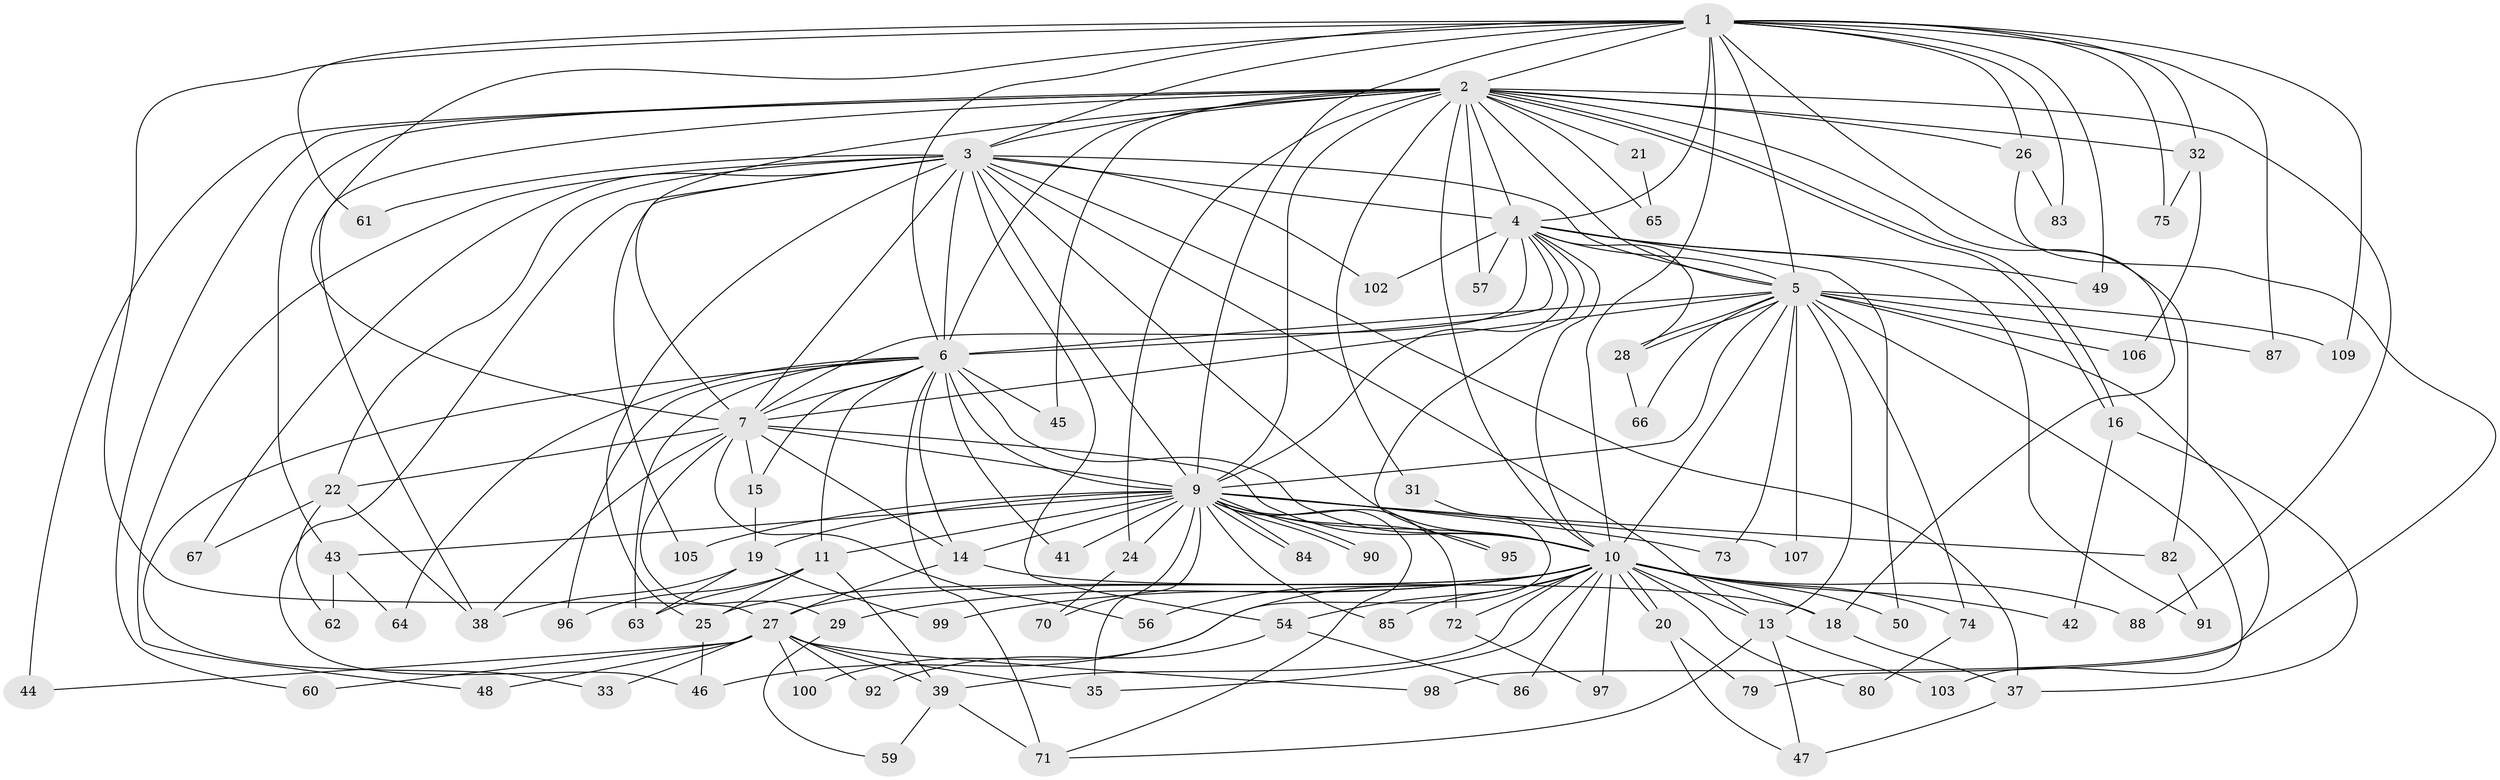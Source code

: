// Generated by graph-tools (version 1.1) at 2025/51/02/27/25 19:51:44]
// undirected, 84 vertices, 200 edges
graph export_dot {
graph [start="1"]
  node [color=gray90,style=filled];
  1 [super="+93"];
  2 [super="+8"];
  3 [super="+89"];
  4 [super="+52"];
  5 [super="+68"];
  6 [super="+23"];
  7 [super="+110"];
  9 [super="+17"];
  10 [super="+12"];
  11;
  13 [super="+78"];
  14 [super="+55"];
  15;
  16;
  18 [super="+108"];
  19 [super="+77"];
  20;
  21 [super="+81"];
  22 [super="+58"];
  24;
  25 [super="+51"];
  26;
  27 [super="+30"];
  28 [super="+36"];
  29;
  31;
  32 [super="+34"];
  33;
  35 [super="+94"];
  37 [super="+40"];
  38;
  39 [super="+53"];
  41;
  42;
  43;
  44;
  45;
  46;
  47 [super="+69"];
  48;
  49;
  50;
  54;
  56;
  57;
  59;
  60;
  61;
  62;
  63 [super="+104"];
  64;
  65;
  66;
  67;
  70;
  71 [super="+76"];
  72 [super="+101"];
  73;
  74;
  75;
  79;
  80;
  82;
  83;
  84;
  85;
  86;
  87;
  88;
  90;
  91;
  92;
  95;
  96;
  97;
  98;
  99;
  100;
  102;
  103;
  105;
  106;
  107;
  109;
  1 -- 2 [weight=3];
  1 -- 3;
  1 -- 4;
  1 -- 5;
  1 -- 6;
  1 -- 7;
  1 -- 9;
  1 -- 10;
  1 -- 18;
  1 -- 26;
  1 -- 32;
  1 -- 49;
  1 -- 61;
  1 -- 75;
  1 -- 83;
  1 -- 87;
  1 -- 109;
  1 -- 27;
  2 -- 3 [weight=2];
  2 -- 4 [weight=3];
  2 -- 5 [weight=2];
  2 -- 6 [weight=2];
  2 -- 7 [weight=2];
  2 -- 9 [weight=3];
  2 -- 10 [weight=2];
  2 -- 16;
  2 -- 16;
  2 -- 21 [weight=2];
  2 -- 32 [weight=2];
  2 -- 44;
  2 -- 45;
  2 -- 57;
  2 -- 82;
  2 -- 88;
  2 -- 65;
  2 -- 24;
  2 -- 26;
  2 -- 31;
  2 -- 38;
  2 -- 43;
  2 -- 60;
  3 -- 4;
  3 -- 5;
  3 -- 6;
  3 -- 7;
  3 -- 9;
  3 -- 10;
  3 -- 13;
  3 -- 22 [weight=2];
  3 -- 25;
  3 -- 48;
  3 -- 54;
  3 -- 61;
  3 -- 67;
  3 -- 102;
  3 -- 105;
  3 -- 46;
  3 -- 37;
  4 -- 5;
  4 -- 6;
  4 -- 7;
  4 -- 9;
  4 -- 10;
  4 -- 49;
  4 -- 50;
  4 -- 57;
  4 -- 91;
  4 -- 95;
  4 -- 102;
  4 -- 28;
  5 -- 6 [weight=2];
  5 -- 7;
  5 -- 9;
  5 -- 10;
  5 -- 28;
  5 -- 28;
  5 -- 66;
  5 -- 73;
  5 -- 74;
  5 -- 79;
  5 -- 87;
  5 -- 103;
  5 -- 106;
  5 -- 107;
  5 -- 109;
  5 -- 13;
  6 -- 7;
  6 -- 9;
  6 -- 10 [weight=2];
  6 -- 11;
  6 -- 14;
  6 -- 15;
  6 -- 33;
  6 -- 41;
  6 -- 45;
  6 -- 63;
  6 -- 64;
  6 -- 71;
  6 -- 96;
  7 -- 9;
  7 -- 10;
  7 -- 14;
  7 -- 15;
  7 -- 22;
  7 -- 29;
  7 -- 56;
  7 -- 38;
  9 -- 10;
  9 -- 11;
  9 -- 19;
  9 -- 24;
  9 -- 35;
  9 -- 41;
  9 -- 43;
  9 -- 70;
  9 -- 73;
  9 -- 82;
  9 -- 84;
  9 -- 84;
  9 -- 85;
  9 -- 90;
  9 -- 90;
  9 -- 95;
  9 -- 105;
  9 -- 107;
  9 -- 72;
  9 -- 14;
  9 -- 71;
  10 -- 13;
  10 -- 18;
  10 -- 20;
  10 -- 20;
  10 -- 25;
  10 -- 27;
  10 -- 29;
  10 -- 35;
  10 -- 39;
  10 -- 42;
  10 -- 46;
  10 -- 50;
  10 -- 72 [weight=2];
  10 -- 74;
  10 -- 80;
  10 -- 85;
  10 -- 86;
  10 -- 88;
  10 -- 99;
  10 -- 97;
  10 -- 54;
  10 -- 56;
  11 -- 63;
  11 -- 96;
  11 -- 39;
  11 -- 25;
  13 -- 103;
  13 -- 47;
  13 -- 71;
  14 -- 27;
  14 -- 18;
  15 -- 19;
  16 -- 37;
  16 -- 42;
  18 -- 37;
  19 -- 99;
  19 -- 38;
  19 -- 63;
  20 -- 47;
  20 -- 79;
  21 -- 65;
  22 -- 38;
  22 -- 62;
  22 -- 67;
  24 -- 70;
  25 -- 46;
  26 -- 83;
  26 -- 98;
  27 -- 33;
  27 -- 39;
  27 -- 44;
  27 -- 48;
  27 -- 60;
  27 -- 92;
  27 -- 98;
  27 -- 100;
  27 -- 35;
  28 -- 66;
  29 -- 59;
  31 -- 100;
  32 -- 75;
  32 -- 106;
  37 -- 47;
  39 -- 59;
  39 -- 71;
  43 -- 62;
  43 -- 64;
  54 -- 86;
  54 -- 92;
  72 -- 97;
  74 -- 80;
  82 -- 91;
}
